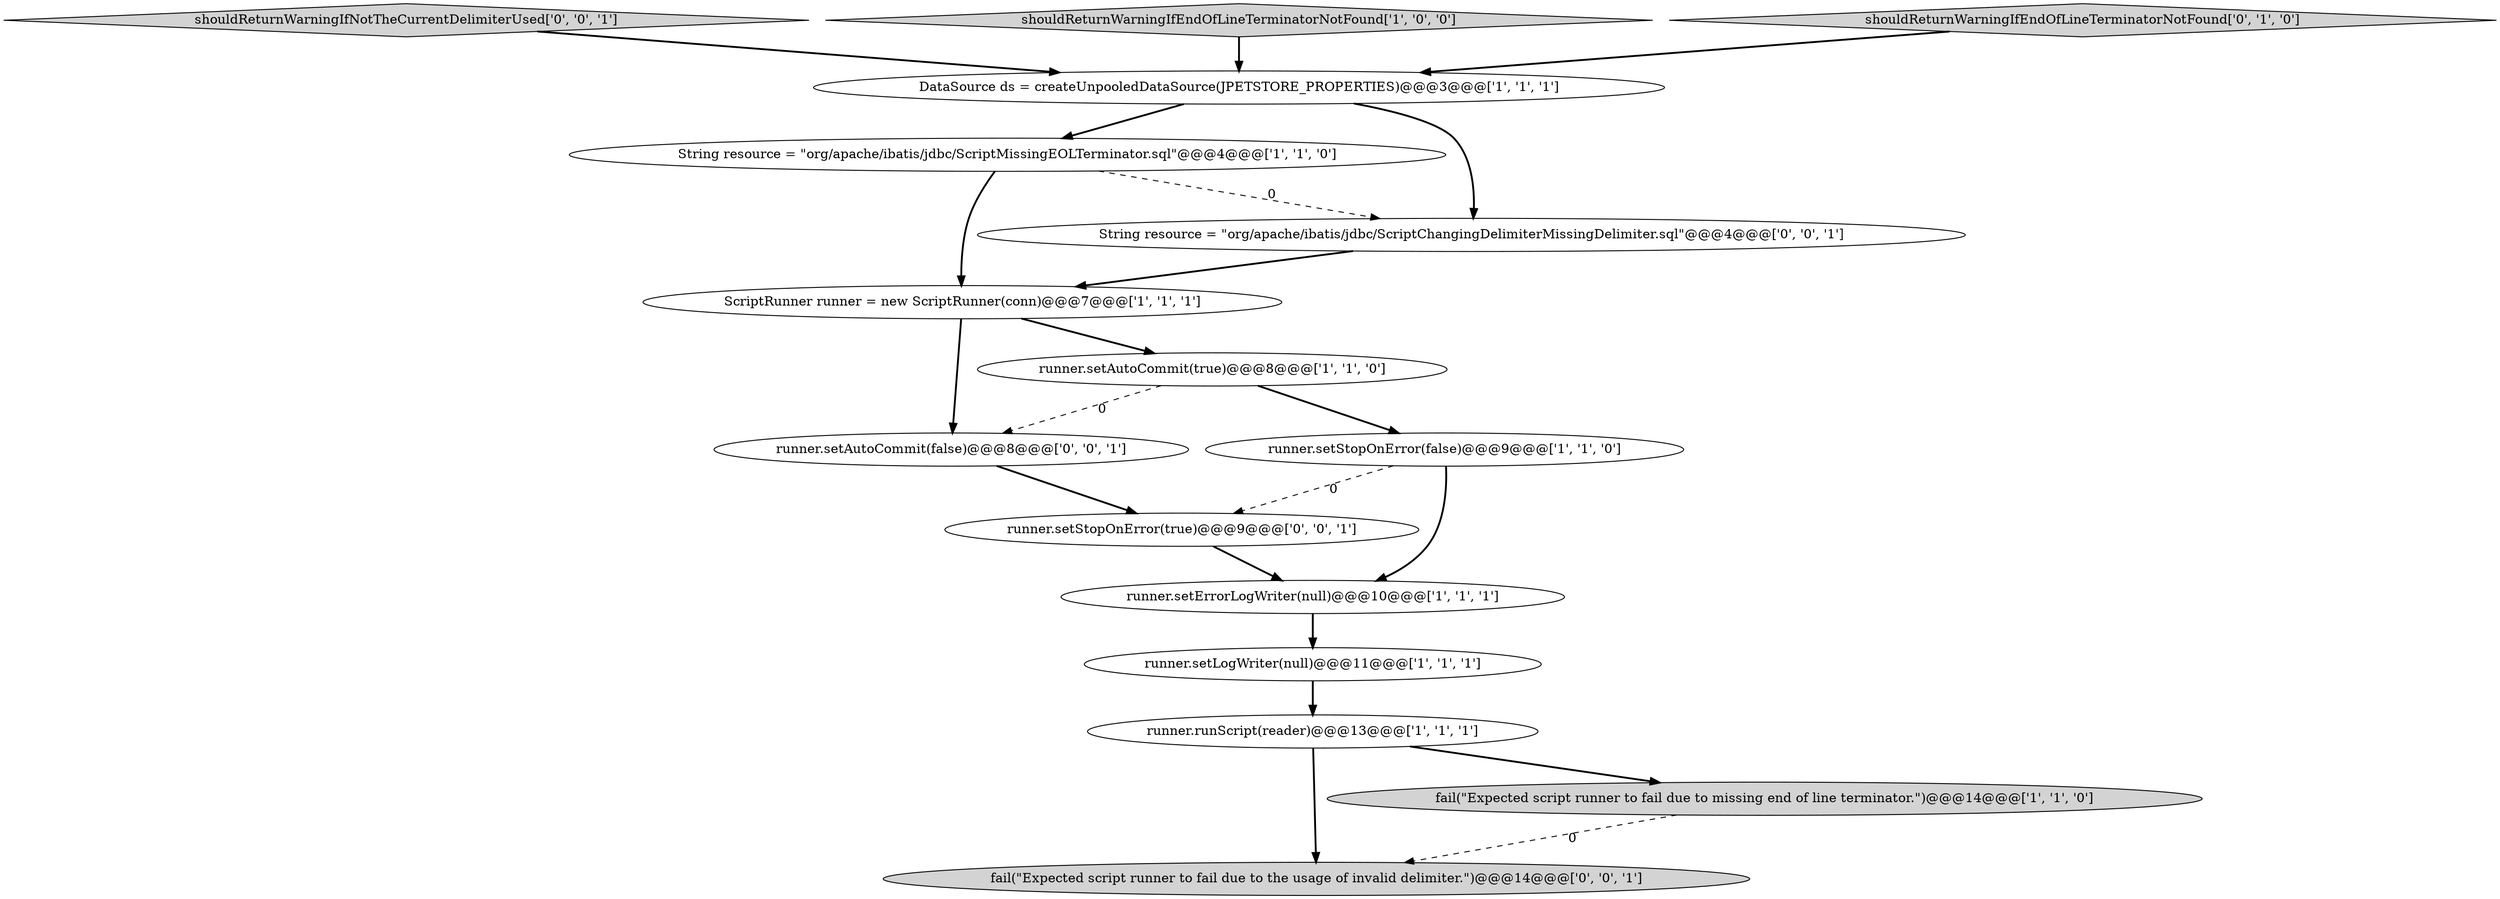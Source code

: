 digraph {
5 [style = filled, label = "ScriptRunner runner = new ScriptRunner(conn)@@@7@@@['1', '1', '1']", fillcolor = white, shape = ellipse image = "AAA0AAABBB1BBB"];
12 [style = filled, label = "runner.setAutoCommit(false)@@@8@@@['0', '0', '1']", fillcolor = white, shape = ellipse image = "AAA0AAABBB3BBB"];
2 [style = filled, label = "DataSource ds = createUnpooledDataSource(JPETSTORE_PROPERTIES)@@@3@@@['1', '1', '1']", fillcolor = white, shape = ellipse image = "AAA0AAABBB1BBB"];
0 [style = filled, label = "runner.setErrorLogWriter(null)@@@10@@@['1', '1', '1']", fillcolor = white, shape = ellipse image = "AAA0AAABBB1BBB"];
8 [style = filled, label = "String resource = \"org/apache/ibatis/jdbc/ScriptMissingEOLTerminator.sql\"@@@4@@@['1', '1', '0']", fillcolor = white, shape = ellipse image = "AAA0AAABBB1BBB"];
6 [style = filled, label = "runner.setStopOnError(false)@@@9@@@['1', '1', '0']", fillcolor = white, shape = ellipse image = "AAA0AAABBB1BBB"];
11 [style = filled, label = "String resource = \"org/apache/ibatis/jdbc/ScriptChangingDelimiterMissingDelimiter.sql\"@@@4@@@['0', '0', '1']", fillcolor = white, shape = ellipse image = "AAA0AAABBB3BBB"];
15 [style = filled, label = "shouldReturnWarningIfNotTheCurrentDelimiterUsed['0', '0', '1']", fillcolor = lightgray, shape = diamond image = "AAA0AAABBB3BBB"];
4 [style = filled, label = "shouldReturnWarningIfEndOfLineTerminatorNotFound['1', '0', '0']", fillcolor = lightgray, shape = diamond image = "AAA0AAABBB1BBB"];
13 [style = filled, label = "fail(\"Expected script runner to fail due to the usage of invalid delimiter.\")@@@14@@@['0', '0', '1']", fillcolor = lightgray, shape = ellipse image = "AAA0AAABBB3BBB"];
10 [style = filled, label = "shouldReturnWarningIfEndOfLineTerminatorNotFound['0', '1', '0']", fillcolor = lightgray, shape = diamond image = "AAA0AAABBB2BBB"];
14 [style = filled, label = "runner.setStopOnError(true)@@@9@@@['0', '0', '1']", fillcolor = white, shape = ellipse image = "AAA0AAABBB3BBB"];
3 [style = filled, label = "fail(\"Expected script runner to fail due to missing end of line terminator.\")@@@14@@@['1', '1', '0']", fillcolor = lightgray, shape = ellipse image = "AAA0AAABBB1BBB"];
9 [style = filled, label = "runner.setLogWriter(null)@@@11@@@['1', '1', '1']", fillcolor = white, shape = ellipse image = "AAA0AAABBB1BBB"];
7 [style = filled, label = "runner.runScript(reader)@@@13@@@['1', '1', '1']", fillcolor = white, shape = ellipse image = "AAA0AAABBB1BBB"];
1 [style = filled, label = "runner.setAutoCommit(true)@@@8@@@['1', '1', '0']", fillcolor = white, shape = ellipse image = "AAA0AAABBB1BBB"];
7->13 [style = bold, label=""];
0->9 [style = bold, label=""];
15->2 [style = bold, label=""];
6->0 [style = bold, label=""];
4->2 [style = bold, label=""];
6->14 [style = dashed, label="0"];
9->7 [style = bold, label=""];
3->13 [style = dashed, label="0"];
7->3 [style = bold, label=""];
1->12 [style = dashed, label="0"];
5->1 [style = bold, label=""];
11->5 [style = bold, label=""];
1->6 [style = bold, label=""];
8->5 [style = bold, label=""];
14->0 [style = bold, label=""];
5->12 [style = bold, label=""];
12->14 [style = bold, label=""];
10->2 [style = bold, label=""];
8->11 [style = dashed, label="0"];
2->11 [style = bold, label=""];
2->8 [style = bold, label=""];
}
